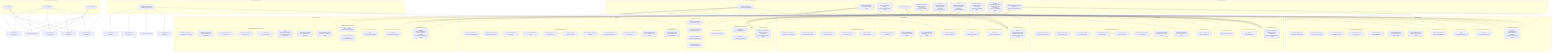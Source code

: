 flowchart TB

%% =================================================================================
%% MCP INTERFACE LAYER - MASTER DIAGRAM
%% All MCP wrapper tools from the Interface-Layer
%% =================================================================================

%% PROJECT OVERLORD IMPORTS - Shared across MCP Interface files
subgraph ProjectOverlordImports["project-overlord-imports"]
    I1["IMPORT: z, FROM: zod"]
    I2["IMPORT: handleApiResult, FROM: /claude-task-master/mcp-server/src/tools/utils.js"]
    I3["IMPORT: createErrorResponse, FROM: /claude-task-master/mcp-server/src/tools/utils.js"]
    I4["IMPORT: withNormalizedProjectRoot, FROM: /claude-task-master/mcp-server/src/tools/utils.js"]
    I5["IMPORT: findTasksPath, FROM: /claude-task-master/mcp-server/src/core/utils/path-utils.js"]
    I6["IMPORT: findComplexityReportPath, FROM: /claude-task-master/mcp-server/src/core/utils/path-utils.js"]
    I7["IMPORT: resolveTag, FROM: /claude-task-master/scripts/modules/utils.js"]
end

%% PROJECT OVERLORD DEPENDENCIES - Common across MCP Interface
subgraph ProjectOverlordDependencies["project-overlord-dependencies"]
    D1["DEP: FastMCP"]
    D2["DEP: File system"]
    D3["DEP: Zod validation"]
end

%% PROJECT OVERLORD PARAMETERS - Common parameter patterns
subgraph ProjectOverlordParams["project-overlord-params"]
    P1["PARAM: {Object} server - FastMCP server instance"]
end

%% PROJECT OVERLORD CONSTANTS - Shared constant patterns
subgraph ProjectOverlordConstants["project-overlord-constants"]
    C1["CONST: resolvedTag, VALUE: resolveTag result"]
    C2["CONST: tasksJsonPath, VALUE: findTasksPath result"]
    C3["CONST: complexityReportPath, VALUE: findComplexityReportPath result"]
end

%% EXPAND TASK TOOL
subgraph expandTaskTool-Imports["expandTaskTool-Imports"]
    I8["IMPORT: expandTaskDirect, FROM: /claude-task-master/mcp-server/src/core/task-master-core.js"]
end

subgraph expandTaskTool-FunctionsDefined["expandTaskTool-Functions Defined"]
    FU1["FUNCTION: registerExpandTaskTool"]
end

subgraph expandTaskTool-Exports["expandTaskTool-Exports"]
    E1["EXP: registerExpandTaskTool"]
end

subgraph expandTaskTool-Constants["expandTaskTool-Constants"]
    C4["CONST: result, VALUE: await expandTaskDirect"]
end

subgraph expandTaskTool-ExecutionFlow["expandTaskTool-Execution Flow"]
    FL1["Register tool with server using name and description"]
    FL2["Define parameter schema with task expansion options"]
    FL3["Log execution start with provided arguments"]
    FL4["Resolve tag context for operation scope"]
    FL5["Find and validate tasks.json file path"]
    FL6["Find complexity report path for analysis"]
    FL7["Call expandTaskDirect with all parameters including session"]
    FL8["Return handled API result for expansion success or failure"]
end

subgraph expandTaskTool["expand-task.js"]
    expandTaskTool-Imports
    expandTaskTool-FunctionsDefined
    expandTaskTool-Exports
    expandTaskTool-Constants
    expandTaskTool-ExecutionFlow
end

%% GET TASK TOOL
subgraph getTaskTool-Imports["getTaskTool-Imports"]
    I9["IMPORT: showTaskDirect, FROM: /claude-task-master/mcp-server/src/core/task-master-core.js"]
end

subgraph getTaskTool-FunctionsDefined["getTaskTool-Functions Defined"]
    FU2["FUNCTION: processTaskResponse"]
    FU3["FUNCTION: registerShowTaskTool"]
end

subgraph getTaskTool-Exports["getTaskTool-Exports"]
    E2["EXP: registerShowTaskTool"]
end

subgraph getTaskTool-Parameters["getTaskTool-Parameters"]
    P2["PARAM: {Object} data - The data returned from showTaskDirect"]
end

subgraph getTaskTool-Constants["getTaskTool-Constants"]
    C5["CONST: id, VALUE: args destructured property"]
    C6["CONST: file, VALUE: args destructured property"]
    C7["CONST: status, VALUE: args destructured property"]
    C8["CONST: result, VALUE: await showTaskDirect"]
end

subgraph getTaskTool-ExecutionFlow["getTaskTool-Execution Flow"]
    FL9["Register tool with server using name and description"]
    FL10["Define parameter schema with task retrieval options"]
    FL11["Extract and destructure arguments"]
    FL12["Log task details retrieval request"]
    FL13["Resolve tag context for operation scope"]
    FL14["Find and validate tasks.json file path"]
    FL15["Find complexity report path if specified"]
    FL16["Call showTaskDirect with all parameters and session"]
    FL17["Log success or failure of task retrieval"]
    FL18["Return handled API result with custom processor function"]
end

subgraph getTaskTool["get-task.js"]
    getTaskTool-Imports
    getTaskTool-FunctionsDefined
    getTaskTool-Exports
    getTaskTool-Parameters
    getTaskTool-Constants
    getTaskTool-ExecutionFlow
end

%% UPDATE SUBTASK TOOL
subgraph updateSubtaskTool-Imports["updateSubtaskTool-Imports"]
    I10["IMPORT: updateSubtaskByIdDirect, FROM: /claude-task-master/mcp-server/src/core/task-master-core.js"]
end

subgraph updateSubtaskTool-FunctionsDefined["updateSubtaskTool-Functions Defined"]
    FU4["FUNCTION: registerUpdateSubtaskTool"]
end

subgraph updateSubtaskTool-Exports["updateSubtaskTool-Exports"]
    E3["EXP: registerUpdateSubtaskTool"]
end

subgraph updateSubtaskTool-Constants["updateSubtaskTool-Constants"]
    C9["CONST: toolName, VALUE: 'update_subtask'"]
    C10["CONST: result, VALUE: await updateSubtaskByIdDirect"]
end

subgraph updateSubtaskTool-ExecutionFlow["updateSubtaskTool-Execution Flow"]
    FL19["Register tool with server using name and description"]
    FL20["Define parameter schema with subtask ID format specification"]
    FL21["Set tool name constant for error context"]
    FL22["Resolve tag context for operation scope"]
    FL23["Find and validate tasks.json file path"]
    FL24["Call updateSubtaskByIdDirect with parameters including research flag"]
    FL25["Log success with subtask ID or failure with error message"]
    FL26["Return handled API result or error response with tool context"]
end

subgraph updateSubtaskTool["update-subtask.js"]
    updateSubtaskTool-Imports
    updateSubtaskTool-FunctionsDefined
    updateSubtaskTool-Exports
    updateSubtaskTool-Constants
    updateSubtaskTool-ExecutionFlow
end

%% NEXT TASK TOOL
subgraph nextTaskTool-Imports["nextTaskTool-Imports"]
    I11["IMPORT: nextTaskDirect, FROM: /claude-task-master/mcp-server/src/core/task-master-core.js"]
end

subgraph nextTaskTool-FunctionsDefined["nextTaskTool-Functions Defined"]
    FU5["FUNCTION: registerNextTaskTool"]
end

subgraph nextTaskTool-Exports["nextTaskTool-Exports"]
    E4["EXP: registerNextTaskTool"]
end

subgraph nextTaskTool-Constants["nextTaskTool-Constants"]
    C11["CONST: result, VALUE: await nextTaskDirect"]
end

subgraph nextTaskTool-ExecutionFlow["nextTaskTool-Execution Flow"]
    FL27["Register tool with server using name and description"]
    FL28["Define parameter schema with next task options"]
    FL29["Log execution start with provided arguments"]
    FL30["Resolve tag context for operation scope"]
    FL31["Find and validate tasks.json file path"]
    FL32["Find complexity report path for task analysis"]
    FL33["Call nextTaskDirect with all parameters and session context"]
    FL34["Return handled API result for next task success or failure"]
end

subgraph nextTaskTool["next-task.js"]
    nextTaskTool-Imports
    nextTaskTool-FunctionsDefined
    nextTaskTool-Exports
    nextTaskTool-Constants
    nextTaskTool-ExecutionFlow
end

%% SET TASK STATUS TOOL
subgraph setTaskStatusTool-Imports["setTaskStatusTool-Imports"]
    I12["IMPORT: setTaskStatusDirect, FROM: /claude-task-master/mcp-server/src/core/task-master-core.js"]
end

subgraph setTaskStatusTool-FunctionsDefined["setTaskStatusTool-Functions Defined"]
    FU6["FUNCTION: registerSetTaskStatusTool"]
end

subgraph setTaskStatusTool-Exports["setTaskStatusTool-Exports"]
    E5["EXP: registerSetTaskStatusTool"]
end

subgraph setTaskStatusTool-Constants["setTaskStatusTool-Constants"]
    C12["CONST: result, VALUE: await setTaskStatusDirect"]
end

subgraph setTaskStatusTool-ExecutionFlow["setTaskStatusTool-Execution Flow"]
    FL35["Register tool with server using name and description"]
    FL36["Define parameter schema with status change options"]
    FL37["Log execution start with provided arguments"]
    FL38["Resolve tag context for operation scope"]
    FL39["Find and validate tasks.json file path"]
    FL40["Call setTaskStatusDirect with all parameters and session context"]
    FL41["Return handled API result for status change success or failure"]
end

subgraph setTaskStatusTool["set-task-status.js"]
    setTaskStatusTool-Imports
    setTaskStatusTool-FunctionsDefined
    setTaskStatusTool-Exports
    setTaskStatusTool-Constants
    setTaskStatusTool-ExecutionFlow
end

%% RELATIONSHIP ARROWS - ProjectOverlord to individual files
I1 & I2 & I3 & I4 --> expandTaskTool-Imports & getTaskTool-Imports & updateSubtaskTool-Imports & nextTaskTool-Imports & setTaskStatusTool-Imports
I5 & I6 --> expandTaskTool-Imports & getTaskTool-Imports & nextTaskTool-Imports & setTaskStatusTool-Imports
I7 --> expandTaskTool-Imports & getTaskTool-Imports & updateSubtaskTool-Imports & nextTaskTool-Imports & setTaskStatusTool-Imports
D1 & D2 & D3 --> expandTaskTool-Dependencies & getTaskTool-Dependencies & updateSubtaskTool-Dependencies & nextTaskTool-Dependencies & setTaskStatusTool-Dependencies
P1 --> expandTaskTool-Parameters & getTaskTool-Parameters & updateSubtaskTool-Parameters & nextTaskTool-Parameters & setTaskStatusTool-Parameters
C1 & C2 & C3 --> expandTaskTool-Constants & getTaskTool-Constants & updateSubtaskTool-Constants & nextTaskTool-Constants & setTaskStatusTool-Constants

%% EXECUTION FLOW CONNECTIONS - expandTaskTool
FL1 --> FL2
FL2 --> FL3
FL3 --> FL4
FL4 --> FL5
FL5 --> FL6
FL6 --> FL7
FL7 --> FL8

%% EXECUTION FLOW CONNECTIONS - getTaskTool
FL9 --> FL10
FL10 --> FL11
FL11 --> FL12
FL12 --> FL13
FL13 --> FL14
FL14 --> FL15
FL15 --> FL16
FL16 --> FL17
FL17 --> FL18

%% EXECUTION FLOW CONNECTIONS - updateSubtaskTool
FL19 --> FL20
FL20 --> FL21
FL21 --> FL22
FL22 --> FL23
FL23 --> FL24
FL24 --> FL25
FL25 --> FL26

%% EXECUTION FLOW CONNECTIONS - nextTaskTool
FL27 --> FL28
FL28 --> FL29
FL29 --> FL30
FL30 --> FL31
FL31 --> FL32
FL32 --> FL33
FL33 --> FL34

%% EXECUTION FLOW CONNECTIONS - setTaskStatusTool
FL35 --> FL36
FL36 --> FL37
FL37 --> FL38
FL38 --> FL39
FL39 --> FL40
FL40 --> FL41